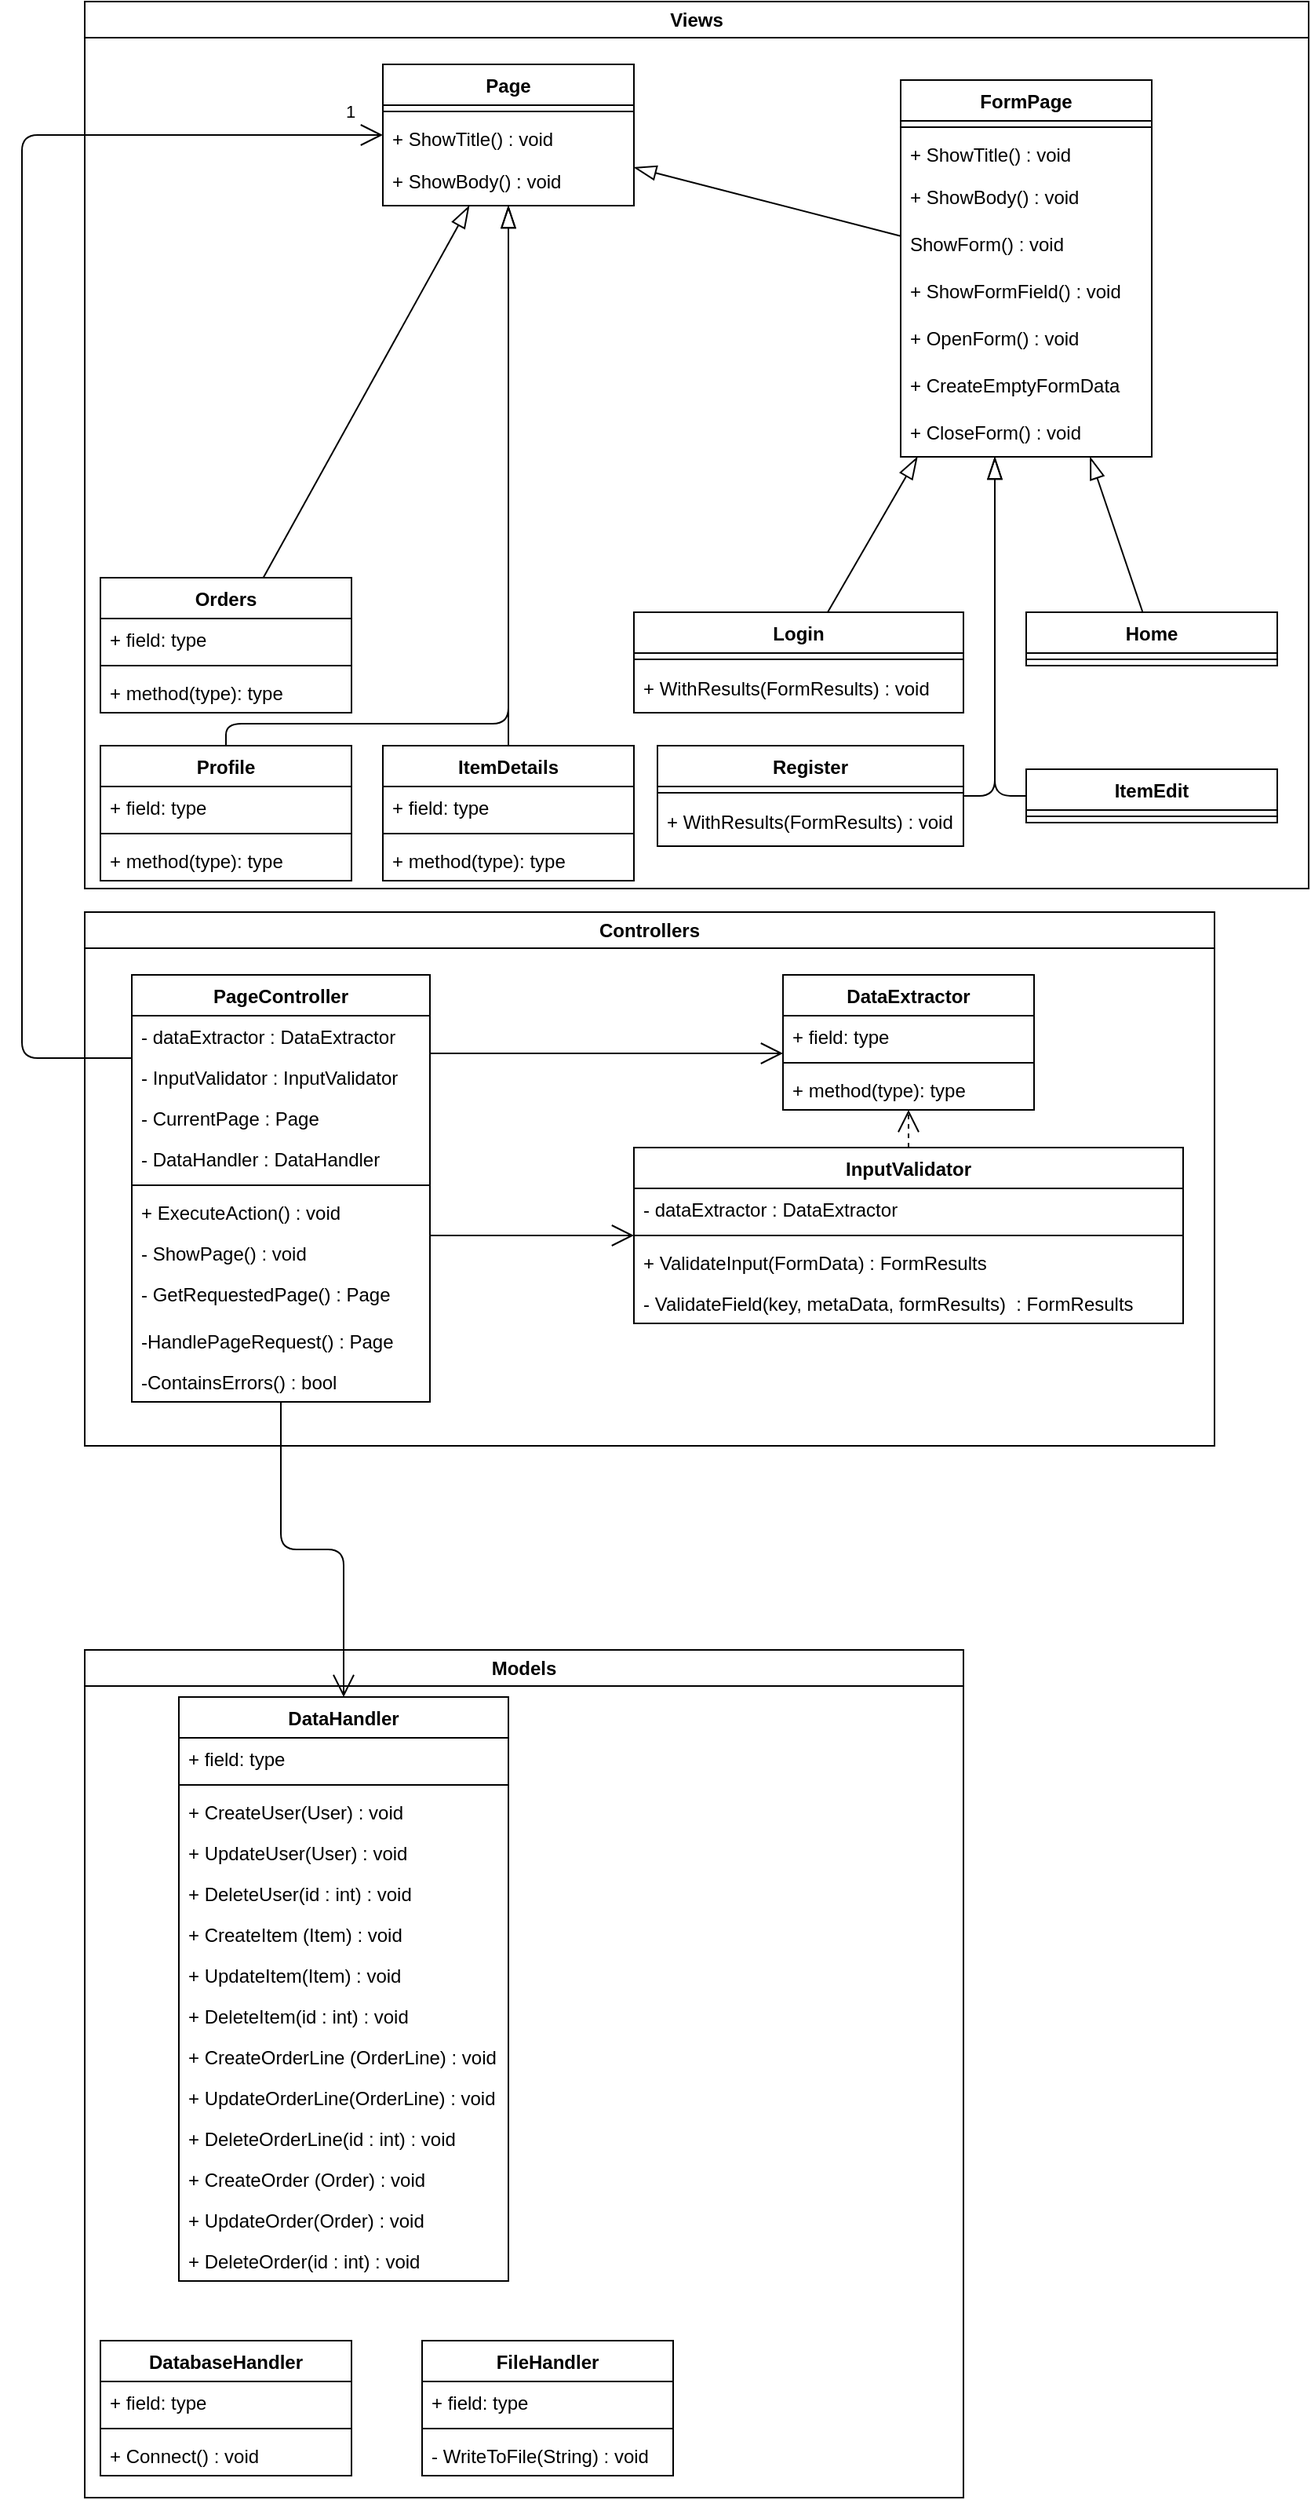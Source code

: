 <mxfile>
    <diagram id="oOKL3CM8PvnxEPgAxApm" name="Page-1">
        <mxGraphModel dx="1063" dy="1773" grid="1" gridSize="10" guides="1" tooltips="1" connect="1" arrows="1" fold="1" page="1" pageScale="1" pageWidth="850" pageHeight="1100" math="0" shadow="0">
            <root>
                <mxCell id="0"/>
                <mxCell id="1" parent="0"/>
                <mxCell id="16" value="Views" style="swimlane;whiteSpace=wrap;html=1;" parent="1" vertex="1">
                    <mxGeometry x="60" y="-280" width="780" height="565" as="geometry"/>
                </mxCell>
                <mxCell id="59" value="Page" style="swimlane;fontStyle=1;align=center;verticalAlign=top;childLayout=stackLayout;horizontal=1;startSize=26;horizontalStack=0;resizeParent=1;resizeParentMax=0;resizeLast=0;collapsible=1;marginBottom=0;" parent="16" vertex="1">
                    <mxGeometry x="190" y="40" width="160" height="90" as="geometry"/>
                </mxCell>
                <mxCell id="61" value="" style="line;strokeWidth=1;fillColor=none;align=left;verticalAlign=middle;spacingTop=-1;spacingLeft=3;spacingRight=3;rotatable=0;labelPosition=right;points=[];portConstraint=eastwest;strokeColor=inherit;" parent="59" vertex="1">
                    <mxGeometry y="26" width="160" height="8" as="geometry"/>
                </mxCell>
                <mxCell id="62" value="+ ShowTitle() : void&#10;" style="text;strokeColor=none;fillColor=none;align=left;verticalAlign=top;spacingLeft=4;spacingRight=4;overflow=hidden;rotatable=0;points=[[0,0.5],[1,0.5]];portConstraint=eastwest;" parent="59" vertex="1">
                    <mxGeometry y="34" width="160" height="26" as="geometry"/>
                </mxCell>
                <mxCell id="19" value="+ ShowBody() : void" style="text;strokeColor=none;fillColor=none;align=left;verticalAlign=middle;spacingLeft=4;spacingRight=4;overflow=hidden;points=[[0,0.5],[1,0.5]];portConstraint=eastwest;rotatable=0;whiteSpace=wrap;html=1;" parent="59" vertex="1">
                    <mxGeometry y="60" width="160" height="30" as="geometry"/>
                </mxCell>
                <mxCell id="135" style="edgeStyle=orthogonalEdgeStyle;html=1;endArrow=blockThin;endFill=0;endSize=12;" edge="1" parent="16" source="96" target="129">
                    <mxGeometry relative="1" as="geometry">
                        <mxPoint x="490" y="330" as="targetPoint"/>
                        <Array as="points">
                            <mxPoint x="580" y="506"/>
                        </Array>
                    </mxGeometry>
                </mxCell>
                <mxCell id="96" value="Register" style="swimlane;fontStyle=1;align=center;verticalAlign=top;childLayout=stackLayout;horizontal=1;startSize=26;horizontalStack=0;resizeParent=1;resizeParentMax=0;resizeLast=0;collapsible=1;marginBottom=0;" parent="16" vertex="1">
                    <mxGeometry x="365" y="474" width="195" height="64" as="geometry"/>
                </mxCell>
                <mxCell id="98" value="" style="line;strokeWidth=1;fillColor=none;align=left;verticalAlign=middle;spacingTop=-1;spacingLeft=3;spacingRight=3;rotatable=0;labelPosition=right;points=[];portConstraint=eastwest;strokeColor=inherit;" parent="96" vertex="1">
                    <mxGeometry y="26" width="195" height="8" as="geometry"/>
                </mxCell>
                <mxCell id="148" value="+ WithResults(FormResults) : void" style="text;strokeColor=none;fillColor=none;align=left;verticalAlign=middle;spacingLeft=4;spacingRight=4;overflow=hidden;points=[[0,0.5],[1,0.5]];portConstraint=eastwest;rotatable=0;whiteSpace=wrap;html=1;" vertex="1" parent="96">
                    <mxGeometry y="34" width="195" height="30" as="geometry"/>
                </mxCell>
                <mxCell id="136" style="edgeStyle=none;html=1;endArrow=blockThin;endFill=0;endSize=12;" edge="1" parent="16" source="100" target="129">
                    <mxGeometry relative="1" as="geometry">
                        <mxPoint x="430" y="320" as="targetPoint"/>
                    </mxGeometry>
                </mxCell>
                <mxCell id="100" value="Login" style="swimlane;fontStyle=1;align=center;verticalAlign=top;childLayout=stackLayout;horizontal=1;startSize=26;horizontalStack=0;resizeParent=1;resizeParentMax=0;resizeLast=0;collapsible=1;marginBottom=0;" parent="16" vertex="1">
                    <mxGeometry x="350" y="389" width="210" height="64" as="geometry"/>
                </mxCell>
                <mxCell id="102" value="" style="line;strokeWidth=1;fillColor=none;align=left;verticalAlign=middle;spacingTop=-1;spacingLeft=3;spacingRight=3;rotatable=0;labelPosition=right;points=[];portConstraint=eastwest;strokeColor=inherit;" parent="100" vertex="1">
                    <mxGeometry y="26" width="210" height="8" as="geometry"/>
                </mxCell>
                <mxCell id="152" value="+ WithResults(FormResults) : void" style="text;strokeColor=none;fillColor=none;align=left;verticalAlign=middle;spacingLeft=4;spacingRight=4;overflow=hidden;points=[[0,0.5],[1,0.5]];portConstraint=eastwest;rotatable=0;whiteSpace=wrap;html=1;" vertex="1" parent="100">
                    <mxGeometry y="34" width="210" height="30" as="geometry"/>
                </mxCell>
                <mxCell id="129" value="FormPage" style="swimlane;fontStyle=1;align=center;verticalAlign=top;childLayout=stackLayout;horizontal=1;startSize=26;horizontalStack=0;resizeParent=1;resizeParentMax=0;resizeLast=0;collapsible=1;marginBottom=0;" vertex="1" parent="16">
                    <mxGeometry x="520" y="50" width="160" height="240" as="geometry"/>
                </mxCell>
                <mxCell id="131" value="" style="line;strokeWidth=1;fillColor=none;align=left;verticalAlign=middle;spacingTop=-1;spacingLeft=3;spacingRight=3;rotatable=0;labelPosition=right;points=[];portConstraint=eastwest;strokeColor=inherit;" vertex="1" parent="129">
                    <mxGeometry y="26" width="160" height="8" as="geometry"/>
                </mxCell>
                <mxCell id="132" value="+ ShowTitle() : void&#10;" style="text;strokeColor=none;fillColor=none;align=left;verticalAlign=top;spacingLeft=4;spacingRight=4;overflow=hidden;rotatable=0;points=[[0,0.5],[1,0.5]];portConstraint=eastwest;" vertex="1" parent="129">
                    <mxGeometry y="34" width="160" height="26" as="geometry"/>
                </mxCell>
                <mxCell id="133" value="+ ShowBody() : void" style="text;strokeColor=none;fillColor=none;align=left;verticalAlign=middle;spacingLeft=4;spacingRight=4;overflow=hidden;points=[[0,0.5],[1,0.5]];portConstraint=eastwest;rotatable=0;whiteSpace=wrap;html=1;" vertex="1" parent="129">
                    <mxGeometry y="60" width="160" height="30" as="geometry"/>
                </mxCell>
                <mxCell id="146" value="ShowForm() : void" style="text;strokeColor=none;fillColor=none;align=left;verticalAlign=middle;spacingLeft=4;spacingRight=4;overflow=hidden;points=[[0,0.5],[1,0.5]];portConstraint=eastwest;rotatable=0;whiteSpace=wrap;html=1;" vertex="1" parent="129">
                    <mxGeometry y="90" width="160" height="30" as="geometry"/>
                </mxCell>
                <mxCell id="145" value="+ ShowFormField() : void" style="text;strokeColor=none;fillColor=none;align=left;verticalAlign=middle;spacingLeft=4;spacingRight=4;overflow=hidden;points=[[0,0.5],[1,0.5]];portConstraint=eastwest;rotatable=0;whiteSpace=wrap;html=1;" vertex="1" parent="129">
                    <mxGeometry y="120" width="160" height="30" as="geometry"/>
                </mxCell>
                <mxCell id="144" value="+ OpenForm() : void" style="text;strokeColor=none;fillColor=none;align=left;verticalAlign=middle;spacingLeft=4;spacingRight=4;overflow=hidden;points=[[0,0.5],[1,0.5]];portConstraint=eastwest;rotatable=0;whiteSpace=wrap;html=1;" vertex="1" parent="129">
                    <mxGeometry y="150" width="160" height="30" as="geometry"/>
                </mxCell>
                <mxCell id="147" value="+ CreateEmptyFormData" style="text;strokeColor=none;fillColor=none;align=left;verticalAlign=middle;spacingLeft=4;spacingRight=4;overflow=hidden;points=[[0,0.5],[1,0.5]];portConstraint=eastwest;rotatable=0;whiteSpace=wrap;html=1;" vertex="1" parent="129">
                    <mxGeometry y="180" width="160" height="30" as="geometry"/>
                </mxCell>
                <mxCell id="142" value="+ CloseForm() : void" style="text;strokeColor=none;fillColor=none;align=left;verticalAlign=middle;spacingLeft=4;spacingRight=4;overflow=hidden;points=[[0,0.5],[1,0.5]];portConstraint=eastwest;rotatable=0;whiteSpace=wrap;html=1;" vertex="1" parent="129">
                    <mxGeometry y="210" width="160" height="30" as="geometry"/>
                </mxCell>
                <mxCell id="134" style="edgeStyle=none;html=1;endArrow=blockThin;endFill=0;endSize=12;" edge="1" parent="16" source="129" target="59">
                    <mxGeometry relative="1" as="geometry"/>
                </mxCell>
                <mxCell id="116" value="Profile" style="swimlane;fontStyle=1;align=center;verticalAlign=top;childLayout=stackLayout;horizontal=1;startSize=26;horizontalStack=0;resizeParent=1;resizeParentMax=0;resizeLast=0;collapsible=1;marginBottom=0;" parent="16" vertex="1">
                    <mxGeometry x="10" y="474" width="160" height="86" as="geometry"/>
                </mxCell>
                <mxCell id="117" value="+ field: type" style="text;strokeColor=none;fillColor=none;align=left;verticalAlign=top;spacingLeft=4;spacingRight=4;overflow=hidden;rotatable=0;points=[[0,0.5],[1,0.5]];portConstraint=eastwest;" parent="116" vertex="1">
                    <mxGeometry y="26" width="160" height="26" as="geometry"/>
                </mxCell>
                <mxCell id="118" value="" style="line;strokeWidth=1;fillColor=none;align=left;verticalAlign=middle;spacingTop=-1;spacingLeft=3;spacingRight=3;rotatable=0;labelPosition=right;points=[];portConstraint=eastwest;strokeColor=inherit;" parent="116" vertex="1">
                    <mxGeometry y="52" width="160" height="8" as="geometry"/>
                </mxCell>
                <mxCell id="119" value="+ method(type): type" style="text;strokeColor=none;fillColor=none;align=left;verticalAlign=top;spacingLeft=4;spacingRight=4;overflow=hidden;rotatable=0;points=[[0,0.5],[1,0.5]];portConstraint=eastwest;" parent="116" vertex="1">
                    <mxGeometry y="60" width="160" height="26" as="geometry"/>
                </mxCell>
                <mxCell id="137" style="edgeStyle=orthogonalEdgeStyle;html=1;endArrow=blockThin;endFill=0;endSize=12;" edge="1" parent="16" source="116" target="59">
                    <mxGeometry relative="1" as="geometry">
                        <Array as="points">
                            <mxPoint x="90" y="460"/>
                            <mxPoint x="270" y="460"/>
                        </Array>
                    </mxGeometry>
                </mxCell>
                <mxCell id="121" value="ItemEdit" style="swimlane;fontStyle=1;align=center;verticalAlign=top;childLayout=stackLayout;horizontal=1;startSize=26;horizontalStack=0;resizeParent=1;resizeParentMax=0;resizeLast=0;collapsible=1;marginBottom=0;" parent="16" vertex="1">
                    <mxGeometry x="600" y="489" width="160" height="34" as="geometry"/>
                </mxCell>
                <mxCell id="123" value="" style="line;strokeWidth=1;fillColor=none;align=left;verticalAlign=middle;spacingTop=-1;spacingLeft=3;spacingRight=3;rotatable=0;labelPosition=right;points=[];portConstraint=eastwest;strokeColor=inherit;" parent="121" vertex="1">
                    <mxGeometry y="26" width="160" height="8" as="geometry"/>
                </mxCell>
                <mxCell id="139" style="edgeStyle=orthogonalEdgeStyle;html=1;endArrow=blockThin;endFill=0;endSize=12;exitX=0;exitY=0.5;exitDx=0;exitDy=0;" edge="1" parent="16" source="121" target="129">
                    <mxGeometry relative="1" as="geometry">
                        <mxPoint x="540" y="390" as="targetPoint"/>
                        <Array as="points">
                            <mxPoint x="580" y="506"/>
                        </Array>
                    </mxGeometry>
                </mxCell>
                <mxCell id="112" value="ItemDetails" style="swimlane;fontStyle=1;align=center;verticalAlign=top;childLayout=stackLayout;horizontal=1;startSize=26;horizontalStack=0;resizeParent=1;resizeParentMax=0;resizeLast=0;collapsible=1;marginBottom=0;" parent="16" vertex="1">
                    <mxGeometry x="190" y="474" width="160" height="86" as="geometry"/>
                </mxCell>
                <mxCell id="113" value="+ field: type" style="text;strokeColor=none;fillColor=none;align=left;verticalAlign=top;spacingLeft=4;spacingRight=4;overflow=hidden;rotatable=0;points=[[0,0.5],[1,0.5]];portConstraint=eastwest;" parent="112" vertex="1">
                    <mxGeometry y="26" width="160" height="26" as="geometry"/>
                </mxCell>
                <mxCell id="114" value="" style="line;strokeWidth=1;fillColor=none;align=left;verticalAlign=middle;spacingTop=-1;spacingLeft=3;spacingRight=3;rotatable=0;labelPosition=right;points=[];portConstraint=eastwest;strokeColor=inherit;" parent="112" vertex="1">
                    <mxGeometry y="52" width="160" height="8" as="geometry"/>
                </mxCell>
                <mxCell id="115" value="+ method(type): type" style="text;strokeColor=none;fillColor=none;align=left;verticalAlign=top;spacingLeft=4;spacingRight=4;overflow=hidden;rotatable=0;points=[[0,0.5],[1,0.5]];portConstraint=eastwest;" parent="112" vertex="1">
                    <mxGeometry y="60" width="160" height="26" as="geometry"/>
                </mxCell>
                <mxCell id="140" style="edgeStyle=none;html=1;endArrow=blockThin;endFill=0;endSize=12;" edge="1" parent="16" source="112" target="59">
                    <mxGeometry relative="1" as="geometry"/>
                </mxCell>
                <mxCell id="108" value="Orders" style="swimlane;fontStyle=1;align=center;verticalAlign=top;childLayout=stackLayout;horizontal=1;startSize=26;horizontalStack=0;resizeParent=1;resizeParentMax=0;resizeLast=0;collapsible=1;marginBottom=0;" parent="16" vertex="1">
                    <mxGeometry x="10" y="367" width="160" height="86" as="geometry"/>
                </mxCell>
                <mxCell id="109" value="+ field: type" style="text;strokeColor=none;fillColor=none;align=left;verticalAlign=top;spacingLeft=4;spacingRight=4;overflow=hidden;rotatable=0;points=[[0,0.5],[1,0.5]];portConstraint=eastwest;" parent="108" vertex="1">
                    <mxGeometry y="26" width="160" height="26" as="geometry"/>
                </mxCell>
                <mxCell id="110" value="" style="line;strokeWidth=1;fillColor=none;align=left;verticalAlign=middle;spacingTop=-1;spacingLeft=3;spacingRight=3;rotatable=0;labelPosition=right;points=[];portConstraint=eastwest;strokeColor=inherit;" parent="108" vertex="1">
                    <mxGeometry y="52" width="160" height="8" as="geometry"/>
                </mxCell>
                <mxCell id="111" value="+ method(type): type" style="text;strokeColor=none;fillColor=none;align=left;verticalAlign=top;spacingLeft=4;spacingRight=4;overflow=hidden;rotatable=0;points=[[0,0.5],[1,0.5]];portConstraint=eastwest;" parent="108" vertex="1">
                    <mxGeometry y="60" width="160" height="26" as="geometry"/>
                </mxCell>
                <mxCell id="141" style="edgeStyle=none;html=1;endArrow=blockThin;endFill=0;endSize=12;" edge="1" parent="16" source="108" target="59">
                    <mxGeometry relative="1" as="geometry"/>
                </mxCell>
                <mxCell id="104" value="Home" style="swimlane;fontStyle=1;align=center;verticalAlign=top;childLayout=stackLayout;horizontal=1;startSize=26;horizontalStack=0;resizeParent=1;resizeParentMax=0;resizeLast=0;collapsible=1;marginBottom=0;" parent="16" vertex="1">
                    <mxGeometry x="600" y="389" width="160" height="34" as="geometry"/>
                </mxCell>
                <mxCell id="106" value="" style="line;strokeWidth=1;fillColor=none;align=left;verticalAlign=middle;spacingTop=-1;spacingLeft=3;spacingRight=3;rotatable=0;labelPosition=right;points=[];portConstraint=eastwest;strokeColor=inherit;" parent="104" vertex="1">
                    <mxGeometry y="26" width="160" height="8" as="geometry"/>
                </mxCell>
                <mxCell id="138" style="edgeStyle=none;html=1;endArrow=blockThin;endFill=0;endSize=12;" edge="1" parent="16" source="104" target="129">
                    <mxGeometry relative="1" as="geometry">
                        <mxPoint x="650" y="150" as="targetPoint"/>
                    </mxGeometry>
                </mxCell>
                <mxCell id="21" value="Models" style="swimlane;whiteSpace=wrap;html=1;" parent="1" vertex="1">
                    <mxGeometry x="60" y="770" width="560" height="540" as="geometry"/>
                </mxCell>
                <mxCell id="67" value="DatabaseHandler" style="swimlane;fontStyle=1;align=center;verticalAlign=top;childLayout=stackLayout;horizontal=1;startSize=26;horizontalStack=0;resizeParent=1;resizeParentMax=0;resizeLast=0;collapsible=1;marginBottom=0;" parent="21" vertex="1">
                    <mxGeometry x="10" y="440" width="160" height="86" as="geometry"/>
                </mxCell>
                <mxCell id="68" value="+ field: type" style="text;strokeColor=none;fillColor=none;align=left;verticalAlign=top;spacingLeft=4;spacingRight=4;overflow=hidden;rotatable=0;points=[[0,0.5],[1,0.5]];portConstraint=eastwest;" parent="67" vertex="1">
                    <mxGeometry y="26" width="160" height="26" as="geometry"/>
                </mxCell>
                <mxCell id="69" value="" style="line;strokeWidth=1;fillColor=none;align=left;verticalAlign=middle;spacingTop=-1;spacingLeft=3;spacingRight=3;rotatable=0;labelPosition=right;points=[];portConstraint=eastwest;strokeColor=inherit;" parent="67" vertex="1">
                    <mxGeometry y="52" width="160" height="8" as="geometry"/>
                </mxCell>
                <mxCell id="70" value="+ Connect() : void" style="text;strokeColor=none;fillColor=none;align=left;verticalAlign=top;spacingLeft=4;spacingRight=4;overflow=hidden;rotatable=0;points=[[0,0.5],[1,0.5]];portConstraint=eastwest;" parent="67" vertex="1">
                    <mxGeometry y="60" width="160" height="26" as="geometry"/>
                </mxCell>
                <mxCell id="71" value="DataHandler" style="swimlane;fontStyle=1;align=center;verticalAlign=top;childLayout=stackLayout;horizontal=1;startSize=26;horizontalStack=0;resizeParent=1;resizeParentMax=0;resizeLast=0;collapsible=1;marginBottom=0;" parent="21" vertex="1">
                    <mxGeometry x="60" y="30" width="210" height="372" as="geometry"/>
                </mxCell>
                <mxCell id="72" value="+ field: type" style="text;strokeColor=none;fillColor=none;align=left;verticalAlign=top;spacingLeft=4;spacingRight=4;overflow=hidden;rotatable=0;points=[[0,0.5],[1,0.5]];portConstraint=eastwest;" parent="71" vertex="1">
                    <mxGeometry y="26" width="210" height="26" as="geometry"/>
                </mxCell>
                <mxCell id="73" value="" style="line;strokeWidth=1;fillColor=none;align=left;verticalAlign=middle;spacingTop=-1;spacingLeft=3;spacingRight=3;rotatable=0;labelPosition=right;points=[];portConstraint=eastwest;strokeColor=inherit;" parent="71" vertex="1">
                    <mxGeometry y="52" width="210" height="8" as="geometry"/>
                </mxCell>
                <mxCell id="74" value="+ CreateUser(User) : void" style="text;strokeColor=none;fillColor=none;align=left;verticalAlign=top;spacingLeft=4;spacingRight=4;overflow=hidden;rotatable=0;points=[[0,0.5],[1,0.5]];portConstraint=eastwest;" parent="71" vertex="1">
                    <mxGeometry y="60" width="210" height="26" as="geometry"/>
                </mxCell>
                <mxCell id="83" value="+ UpdateUser(User) : void" style="text;strokeColor=none;fillColor=none;align=left;verticalAlign=top;spacingLeft=4;spacingRight=4;overflow=hidden;rotatable=0;points=[[0,0.5],[1,0.5]];portConstraint=eastwest;" parent="71" vertex="1">
                    <mxGeometry y="86" width="210" height="26" as="geometry"/>
                </mxCell>
                <mxCell id="82" value="+ DeleteUser(id : int) : void" style="text;strokeColor=none;fillColor=none;align=left;verticalAlign=top;spacingLeft=4;spacingRight=4;overflow=hidden;rotatable=0;points=[[0,0.5],[1,0.5]];portConstraint=eastwest;" parent="71" vertex="1">
                    <mxGeometry y="112" width="210" height="26" as="geometry"/>
                </mxCell>
                <mxCell id="80" value="+ CreateItem (Item) : void" style="text;strokeColor=none;fillColor=none;align=left;verticalAlign=top;spacingLeft=4;spacingRight=4;overflow=hidden;rotatable=0;points=[[0,0.5],[1,0.5]];portConstraint=eastwest;" parent="71" vertex="1">
                    <mxGeometry y="138" width="210" height="26" as="geometry"/>
                </mxCell>
                <mxCell id="84" value="+ UpdateItem(Item) : void" style="text;strokeColor=none;fillColor=none;align=left;verticalAlign=top;spacingLeft=4;spacingRight=4;overflow=hidden;rotatable=0;points=[[0,0.5],[1,0.5]];portConstraint=eastwest;" parent="71" vertex="1">
                    <mxGeometry y="164" width="210" height="26" as="geometry"/>
                </mxCell>
                <mxCell id="81" value="+ DeleteItem(id : int) : void" style="text;strokeColor=none;fillColor=none;align=left;verticalAlign=top;spacingLeft=4;spacingRight=4;overflow=hidden;rotatable=0;points=[[0,0.5],[1,0.5]];portConstraint=eastwest;" parent="71" vertex="1">
                    <mxGeometry y="190" width="210" height="26" as="geometry"/>
                </mxCell>
                <mxCell id="89" value="+ CreateOrderLine (OrderLine) : void" style="text;strokeColor=none;fillColor=none;align=left;verticalAlign=top;spacingLeft=4;spacingRight=4;overflow=hidden;rotatable=0;points=[[0,0.5],[1,0.5]];portConstraint=eastwest;" parent="71" vertex="1">
                    <mxGeometry y="216" width="210" height="26" as="geometry"/>
                </mxCell>
                <mxCell id="90" value="+ UpdateOrderLine(OrderLine) : void" style="text;strokeColor=none;fillColor=none;align=left;verticalAlign=top;spacingLeft=4;spacingRight=4;overflow=hidden;rotatable=0;points=[[0,0.5],[1,0.5]];portConstraint=eastwest;" parent="71" vertex="1">
                    <mxGeometry y="242" width="210" height="26" as="geometry"/>
                </mxCell>
                <mxCell id="91" value="+ DeleteOrderLine(id : int) : void" style="text;strokeColor=none;fillColor=none;align=left;verticalAlign=top;spacingLeft=4;spacingRight=4;overflow=hidden;rotatable=0;points=[[0,0.5],[1,0.5]];portConstraint=eastwest;" parent="71" vertex="1">
                    <mxGeometry y="268" width="210" height="26" as="geometry"/>
                </mxCell>
                <mxCell id="86" value="+ CreateOrder (Order) : void" style="text;strokeColor=none;fillColor=none;align=left;verticalAlign=top;spacingLeft=4;spacingRight=4;overflow=hidden;rotatable=0;points=[[0,0.5],[1,0.5]];portConstraint=eastwest;" parent="71" vertex="1">
                    <mxGeometry y="294" width="210" height="26" as="geometry"/>
                </mxCell>
                <mxCell id="87" value="+ UpdateOrder(Order) : void" style="text;strokeColor=none;fillColor=none;align=left;verticalAlign=top;spacingLeft=4;spacingRight=4;overflow=hidden;rotatable=0;points=[[0,0.5],[1,0.5]];portConstraint=eastwest;" parent="71" vertex="1">
                    <mxGeometry y="320" width="210" height="26" as="geometry"/>
                </mxCell>
                <mxCell id="88" value="+ DeleteOrder(id : int) : void" style="text;strokeColor=none;fillColor=none;align=left;verticalAlign=top;spacingLeft=4;spacingRight=4;overflow=hidden;rotatable=0;points=[[0,0.5],[1,0.5]];portConstraint=eastwest;" parent="71" vertex="1">
                    <mxGeometry y="346" width="210" height="26" as="geometry"/>
                </mxCell>
                <mxCell id="92" value="FileHandler" style="swimlane;fontStyle=1;align=center;verticalAlign=top;childLayout=stackLayout;horizontal=1;startSize=26;horizontalStack=0;resizeParent=1;resizeParentMax=0;resizeLast=0;collapsible=1;marginBottom=0;" parent="21" vertex="1">
                    <mxGeometry x="215" y="440" width="160" height="86" as="geometry"/>
                </mxCell>
                <mxCell id="93" value="+ field: type" style="text;strokeColor=none;fillColor=none;align=left;verticalAlign=top;spacingLeft=4;spacingRight=4;overflow=hidden;rotatable=0;points=[[0,0.5],[1,0.5]];portConstraint=eastwest;" parent="92" vertex="1">
                    <mxGeometry y="26" width="160" height="26" as="geometry"/>
                </mxCell>
                <mxCell id="94" value="" style="line;strokeWidth=1;fillColor=none;align=left;verticalAlign=middle;spacingTop=-1;spacingLeft=3;spacingRight=3;rotatable=0;labelPosition=right;points=[];portConstraint=eastwest;strokeColor=inherit;" parent="92" vertex="1">
                    <mxGeometry y="52" width="160" height="8" as="geometry"/>
                </mxCell>
                <mxCell id="95" value="- WriteToFile(String) : void" style="text;strokeColor=none;fillColor=none;align=left;verticalAlign=top;spacingLeft=4;spacingRight=4;overflow=hidden;rotatable=0;points=[[0,0.5],[1,0.5]];portConstraint=eastwest;" parent="92" vertex="1">
                    <mxGeometry y="60" width="160" height="26" as="geometry"/>
                </mxCell>
                <mxCell id="22" value="Controllers" style="swimlane;whiteSpace=wrap;html=1;" parent="1" vertex="1">
                    <mxGeometry x="60" y="300" width="720" height="340" as="geometry"/>
                </mxCell>
                <mxCell id="153" style="edgeStyle=orthogonalEdgeStyle;html=1;endArrow=open;endFill=0;endSize=12;" edge="1" parent="22" source="43" target="125">
                    <mxGeometry relative="1" as="geometry">
                        <Array as="points">
                            <mxPoint x="430" y="90"/>
                            <mxPoint x="430" y="90"/>
                        </Array>
                    </mxGeometry>
                </mxCell>
                <mxCell id="167" style="edgeStyle=orthogonalEdgeStyle;html=1;endArrow=open;endFill=0;endSize=12;" edge="1" parent="22" source="43" target="154">
                    <mxGeometry relative="1" as="geometry">
                        <Array as="points">
                            <mxPoint x="260" y="206"/>
                            <mxPoint x="260" y="206"/>
                        </Array>
                    </mxGeometry>
                </mxCell>
                <mxCell id="43" value="PageController" style="swimlane;fontStyle=1;align=center;verticalAlign=top;childLayout=stackLayout;horizontal=1;startSize=26;horizontalStack=0;resizeParent=1;resizeParentMax=0;resizeLast=0;collapsible=1;marginBottom=0;" parent="22" vertex="1">
                    <mxGeometry x="30" y="40" width="190" height="272" as="geometry"/>
                </mxCell>
                <mxCell id="44" value="- dataExtractor : DataExtractor" style="text;strokeColor=none;fillColor=none;align=left;verticalAlign=top;spacingLeft=4;spacingRight=4;overflow=hidden;rotatable=0;points=[[0,0.5],[1,0.5]];portConstraint=eastwest;" parent="43" vertex="1">
                    <mxGeometry y="26" width="190" height="26" as="geometry"/>
                </mxCell>
                <mxCell id="161" value="- InputValidator : InputValidator" style="text;strokeColor=none;fillColor=none;align=left;verticalAlign=top;spacingLeft=4;spacingRight=4;overflow=hidden;rotatable=0;points=[[0,0.5],[1,0.5]];portConstraint=eastwest;" vertex="1" parent="43">
                    <mxGeometry y="52" width="190" height="26" as="geometry"/>
                </mxCell>
                <mxCell id="162" value="- CurrentPage : Page" style="text;strokeColor=none;fillColor=none;align=left;verticalAlign=top;spacingLeft=4;spacingRight=4;overflow=hidden;rotatable=0;points=[[0,0.5],[1,0.5]];portConstraint=eastwest;" vertex="1" parent="43">
                    <mxGeometry y="78" width="190" height="26" as="geometry"/>
                </mxCell>
                <mxCell id="169" value="- DataHandler : DataHandler" style="text;strokeColor=none;fillColor=none;align=left;verticalAlign=top;spacingLeft=4;spacingRight=4;overflow=hidden;rotatable=0;points=[[0,0.5],[1,0.5]];portConstraint=eastwest;" vertex="1" parent="43">
                    <mxGeometry y="104" width="190" height="26" as="geometry"/>
                </mxCell>
                <mxCell id="45" value="" style="line;strokeWidth=1;fillColor=none;align=left;verticalAlign=middle;spacingTop=-1;spacingLeft=3;spacingRight=3;rotatable=0;labelPosition=right;points=[];portConstraint=eastwest;strokeColor=inherit;" parent="43" vertex="1">
                    <mxGeometry y="130" width="190" height="8" as="geometry"/>
                </mxCell>
                <mxCell id="46" value="+ ExecuteAction() : void" style="text;strokeColor=none;fillColor=none;align=left;verticalAlign=top;spacingLeft=4;spacingRight=4;overflow=hidden;rotatable=0;points=[[0,0.5],[1,0.5]];portConstraint=eastwest;" parent="43" vertex="1">
                    <mxGeometry y="138" width="190" height="26" as="geometry"/>
                </mxCell>
                <mxCell id="163" value="- ShowPage() : void" style="text;strokeColor=none;fillColor=none;align=left;verticalAlign=top;spacingLeft=4;spacingRight=4;overflow=hidden;rotatable=0;points=[[0,0.5],[1,0.5]];portConstraint=eastwest;" vertex="1" parent="43">
                    <mxGeometry y="164" width="190" height="26" as="geometry"/>
                </mxCell>
                <mxCell id="164" value="- GetRequestedPage() : Page" style="text;strokeColor=none;fillColor=none;align=left;verticalAlign=top;spacingLeft=4;spacingRight=4;overflow=hidden;rotatable=0;points=[[0,0.5],[1,0.5]];portConstraint=eastwest;" vertex="1" parent="43">
                    <mxGeometry y="190" width="190" height="30" as="geometry"/>
                </mxCell>
                <mxCell id="165" value="-HandlePageRequest() : Page" style="text;strokeColor=none;fillColor=none;align=left;verticalAlign=top;spacingLeft=4;spacingRight=4;overflow=hidden;rotatable=0;points=[[0,0.5],[1,0.5]];portConstraint=eastwest;" vertex="1" parent="43">
                    <mxGeometry y="220" width="190" height="26" as="geometry"/>
                </mxCell>
                <mxCell id="166" value="-ContainsErrors() : bool" style="text;strokeColor=none;fillColor=none;align=left;verticalAlign=top;spacingLeft=4;spacingRight=4;overflow=hidden;rotatable=0;points=[[0,0.5],[1,0.5]];portConstraint=eastwest;" vertex="1" parent="43">
                    <mxGeometry y="246" width="190" height="26" as="geometry"/>
                </mxCell>
                <mxCell id="125" value="DataExtractor" style="swimlane;fontStyle=1;align=center;verticalAlign=top;childLayout=stackLayout;horizontal=1;startSize=26;horizontalStack=0;resizeParent=1;resizeParentMax=0;resizeLast=0;collapsible=1;marginBottom=0;" vertex="1" parent="22">
                    <mxGeometry x="445" y="40" width="160" height="86" as="geometry"/>
                </mxCell>
                <mxCell id="126" value="+ field: type" style="text;strokeColor=none;fillColor=none;align=left;verticalAlign=top;spacingLeft=4;spacingRight=4;overflow=hidden;rotatable=0;points=[[0,0.5],[1,0.5]];portConstraint=eastwest;" vertex="1" parent="125">
                    <mxGeometry y="26" width="160" height="26" as="geometry"/>
                </mxCell>
                <mxCell id="127" value="" style="line;strokeWidth=1;fillColor=none;align=left;verticalAlign=middle;spacingTop=-1;spacingLeft=3;spacingRight=3;rotatable=0;labelPosition=right;points=[];portConstraint=eastwest;strokeColor=inherit;" vertex="1" parent="125">
                    <mxGeometry y="52" width="160" height="8" as="geometry"/>
                </mxCell>
                <mxCell id="128" value="+ method(type): type" style="text;strokeColor=none;fillColor=none;align=left;verticalAlign=top;spacingLeft=4;spacingRight=4;overflow=hidden;rotatable=0;points=[[0,0.5],[1,0.5]];portConstraint=eastwest;" vertex="1" parent="125">
                    <mxGeometry y="60" width="160" height="26" as="geometry"/>
                </mxCell>
                <mxCell id="159" style="edgeStyle=orthogonalEdgeStyle;html=1;endArrow=open;endFill=0;endSize=12;dashed=1;" edge="1" parent="22" source="154" target="125">
                    <mxGeometry relative="1" as="geometry"/>
                </mxCell>
                <mxCell id="154" value="InputValidator" style="swimlane;fontStyle=1;align=center;verticalAlign=top;childLayout=stackLayout;horizontal=1;startSize=26;horizontalStack=0;resizeParent=1;resizeParentMax=0;resizeLast=0;collapsible=1;marginBottom=0;" vertex="1" parent="22">
                    <mxGeometry x="350" y="150" width="350" height="112" as="geometry"/>
                </mxCell>
                <mxCell id="155" value="- dataExtractor : DataExtractor" style="text;strokeColor=none;fillColor=none;align=left;verticalAlign=top;spacingLeft=4;spacingRight=4;overflow=hidden;rotatable=0;points=[[0,0.5],[1,0.5]];portConstraint=eastwest;" vertex="1" parent="154">
                    <mxGeometry y="26" width="350" height="26" as="geometry"/>
                </mxCell>
                <mxCell id="156" value="" style="line;strokeWidth=1;fillColor=none;align=left;verticalAlign=middle;spacingTop=-1;spacingLeft=3;spacingRight=3;rotatable=0;labelPosition=right;points=[];portConstraint=eastwest;strokeColor=inherit;" vertex="1" parent="154">
                    <mxGeometry y="52" width="350" height="8" as="geometry"/>
                </mxCell>
                <mxCell id="157" value="+ ValidateInput(FormData) : FormResults" style="text;strokeColor=none;fillColor=none;align=left;verticalAlign=top;spacingLeft=4;spacingRight=4;overflow=hidden;rotatable=0;points=[[0,0.5],[1,0.5]];portConstraint=eastwest;" vertex="1" parent="154">
                    <mxGeometry y="60" width="350" height="26" as="geometry"/>
                </mxCell>
                <mxCell id="158" value="- ValidateField(key, metaData, formResults)  : FormResults" style="text;strokeColor=none;fillColor=none;align=left;verticalAlign=top;spacingLeft=4;spacingRight=4;overflow=hidden;rotatable=0;points=[[0,0.5],[1,0.5]];portConstraint=eastwest;" vertex="1" parent="154">
                    <mxGeometry y="86" width="350" height="26" as="geometry"/>
                </mxCell>
                <mxCell id="160" value="1" style="edgeStyle=orthogonalEdgeStyle;html=1;endArrow=open;endFill=0;endSize=12;" edge="1" parent="1" source="43" target="59">
                    <mxGeometry x="0.955" y="15" relative="1" as="geometry">
                        <Array as="points">
                            <mxPoint x="20" y="393"/>
                            <mxPoint x="20" y="-195"/>
                        </Array>
                        <mxPoint x="-1" as="offset"/>
                    </mxGeometry>
                </mxCell>
                <mxCell id="168" style="edgeStyle=orthogonalEdgeStyle;html=1;endArrow=open;endFill=0;endSize=12;" edge="1" parent="1" source="43" target="71">
                    <mxGeometry relative="1" as="geometry"/>
                </mxCell>
            </root>
        </mxGraphModel>
    </diagram>
</mxfile>